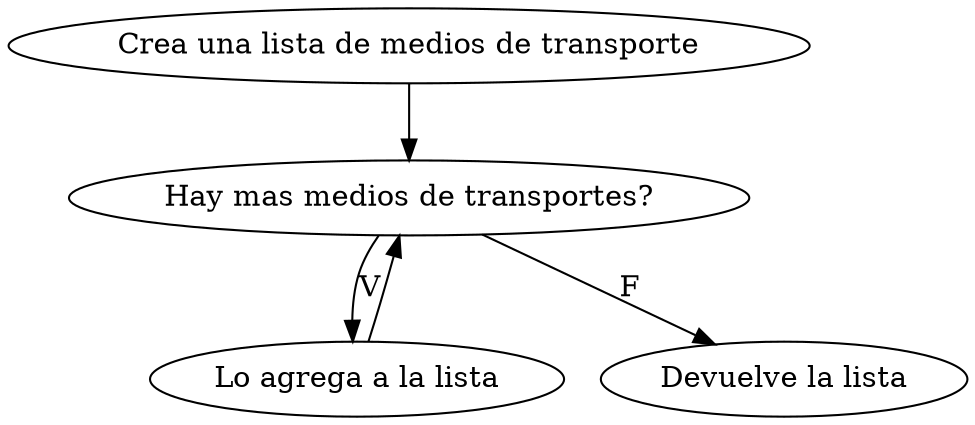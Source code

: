 digraph ListaDeMediosDelSistema {
"Crea una lista de medios de transporte" -> "Hay mas medios de transportes?";
"Hay mas medios de transportes?" -> "Lo agrega a la lista" [label = "V"];
"Lo agrega a la lista" -> "Hay mas medios de transportes?";
"Hay mas medios de transportes?" -> "Devuelve la lista" [label = "F"];
}